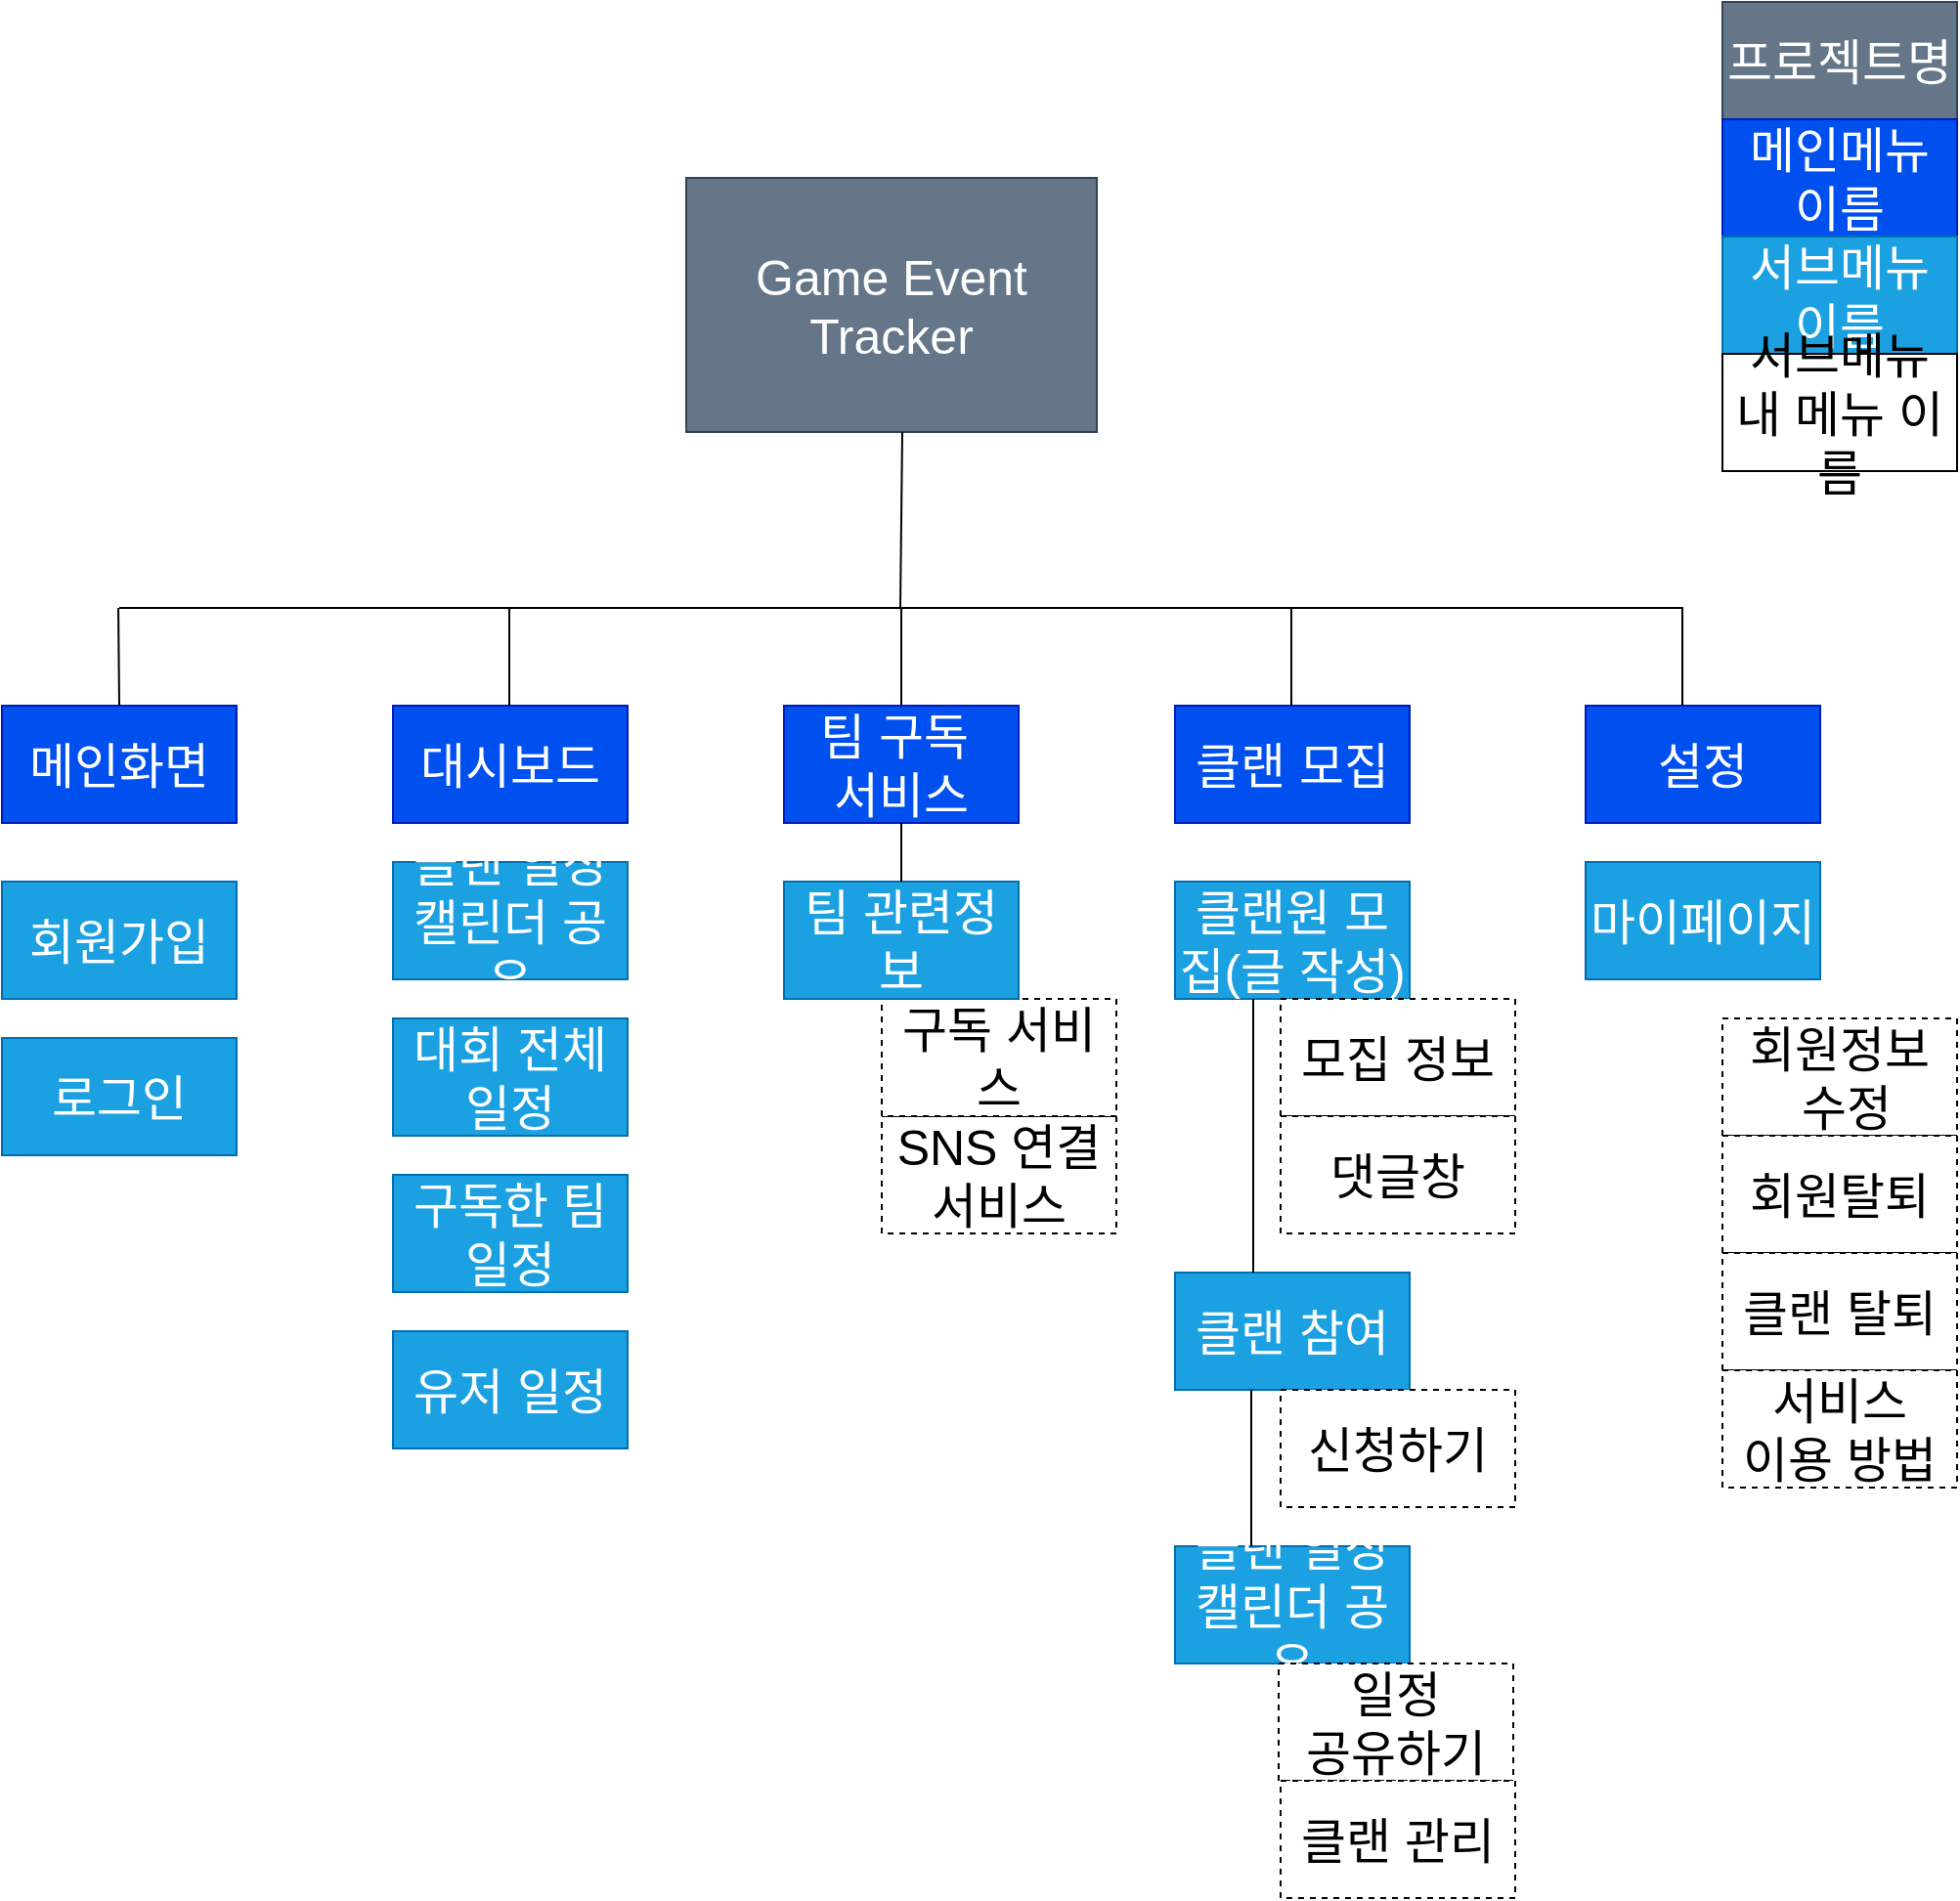 <mxfile version="24.0.2" type="github">
  <diagram name="페이지-1" id="Lf5ShrxYZs6vrPWNROka">
    <mxGraphModel dx="2261" dy="780" grid="1" gridSize="10" guides="1" tooltips="1" connect="1" arrows="1" fold="1" page="1" pageScale="1" pageWidth="827" pageHeight="1169" math="0" shadow="0">
      <root>
        <mxCell id="0" />
        <mxCell id="1" parent="0" />
        <mxCell id="boVoHQPEQ6CeYj3S7dCK-2" value="프로젝트명" style="rounded=0;whiteSpace=wrap;html=1;fillColor=#647687;fontColor=#ffffff;strokeColor=#314354;fontSize=25;" parent="1" vertex="1">
          <mxGeometry x="520" width="120" height="60" as="geometry" />
        </mxCell>
        <mxCell id="boVoHQPEQ6CeYj3S7dCK-3" value="메인메뉴 이름" style="rounded=0;whiteSpace=wrap;html=1;fillColor=#0050ef;fontColor=#ffffff;strokeColor=#001DBC;fontSize=25;" parent="1" vertex="1">
          <mxGeometry x="520" y="60" width="120" height="60" as="geometry" />
        </mxCell>
        <mxCell id="boVoHQPEQ6CeYj3S7dCK-4" value="서브메뉴 이름" style="rounded=0;whiteSpace=wrap;html=1;fillColor=#1ba1e2;fontColor=#ffffff;strokeColor=#006EAF;fontSize=25;" parent="1" vertex="1">
          <mxGeometry x="520" y="120" width="120" height="60" as="geometry" />
        </mxCell>
        <mxCell id="boVoHQPEQ6CeYj3S7dCK-5" value="서브메뉴 내 메뉴 이름" style="rounded=0;whiteSpace=wrap;html=1;fontSize=25;" parent="1" vertex="1">
          <mxGeometry x="520" y="180" width="120" height="60" as="geometry" />
        </mxCell>
        <mxCell id="boVoHQPEQ6CeYj3S7dCK-6" value="Game Event Tracker" style="rounded=0;whiteSpace=wrap;html=1;fillColor=#647687;fontColor=#ffffff;strokeColor=#314354;fontSize=25;" parent="1" vertex="1">
          <mxGeometry x="-10" y="90" width="210" height="130" as="geometry" />
        </mxCell>
        <mxCell id="boVoHQPEQ6CeYj3S7dCK-7" value="" style="endArrow=none;html=1;rounded=0;fontSize=25;" parent="1" edge="1">
          <mxGeometry width="50" height="50" relative="1" as="geometry">
            <mxPoint x="99.5" y="310" as="sourcePoint" />
            <mxPoint x="100.5" y="220" as="targetPoint" />
          </mxGeometry>
        </mxCell>
        <mxCell id="boVoHQPEQ6CeYj3S7dCK-8" value="" style="endArrow=none;html=1;rounded=0;fontSize=25;" parent="1" edge="1">
          <mxGeometry width="50" height="50" relative="1" as="geometry">
            <mxPoint x="-300" y="310" as="sourcePoint" />
            <mxPoint x="500" y="310" as="targetPoint" />
          </mxGeometry>
        </mxCell>
        <mxCell id="boVoHQPEQ6CeYj3S7dCK-9" value="" style="endArrow=none;html=1;rounded=0;exitX=0.5;exitY=0;exitDx=0;exitDy=0;fontSize=25;" parent="1" source="boVoHQPEQ6CeYj3S7dCK-13" edge="1">
          <mxGeometry width="50" height="50" relative="1" as="geometry">
            <mxPoint x="105" y="360" as="sourcePoint" />
            <mxPoint x="100" y="310" as="targetPoint" />
          </mxGeometry>
        </mxCell>
        <mxCell id="boVoHQPEQ6CeYj3S7dCK-10" value="대시보드" style="rounded=0;whiteSpace=wrap;html=1;fillColor=#0050ef;fontColor=#ffffff;strokeColor=#001DBC;fontSize=25;" parent="1" vertex="1">
          <mxGeometry x="-160" y="360" width="120" height="60" as="geometry" />
        </mxCell>
        <mxCell id="boVoHQPEQ6CeYj3S7dCK-13" value="팀 구독&amp;nbsp;&lt;div&gt;서비스&lt;/div&gt;" style="rounded=0;whiteSpace=wrap;html=1;fillColor=#0050ef;fontColor=#ffffff;strokeColor=#001DBC;fontSize=25;" parent="1" vertex="1">
          <mxGeometry x="40" y="360" width="120" height="60" as="geometry" />
        </mxCell>
        <mxCell id="boVoHQPEQ6CeYj3S7dCK-14" value="클랜 모집" style="rounded=0;whiteSpace=wrap;html=1;fillColor=#0050ef;fontColor=#ffffff;strokeColor=#001DBC;fontSize=25;" parent="1" vertex="1">
          <mxGeometry x="240" y="360" width="120" height="60" as="geometry" />
        </mxCell>
        <mxCell id="boVoHQPEQ6CeYj3S7dCK-15" value="설정" style="rounded=0;whiteSpace=wrap;html=1;fillColor=#0050ef;fontColor=#ffffff;strokeColor=#001DBC;fontSize=25;" parent="1" vertex="1">
          <mxGeometry x="450" y="360" width="120" height="60" as="geometry" />
        </mxCell>
        <mxCell id="boVoHQPEQ6CeYj3S7dCK-20" value="" style="endArrow=none;html=1;rounded=0;fontSize=25;" parent="1" edge="1">
          <mxGeometry width="50" height="50" relative="1" as="geometry">
            <mxPoint x="299.5" y="360" as="sourcePoint" />
            <mxPoint x="299.5" y="310" as="targetPoint" />
          </mxGeometry>
        </mxCell>
        <mxCell id="boVoHQPEQ6CeYj3S7dCK-21" value="" style="endArrow=none;html=1;rounded=0;fontSize=25;" parent="1" edge="1">
          <mxGeometry width="50" height="50" relative="1" as="geometry">
            <mxPoint x="499.5" y="360" as="sourcePoint" />
            <mxPoint x="499.5" y="310" as="targetPoint" />
          </mxGeometry>
        </mxCell>
        <mxCell id="boVoHQPEQ6CeYj3S7dCK-24" value="SNS 연결 서비스" style="rounded=0;whiteSpace=wrap;html=1;dashed=1;fontSize=25;" parent="1" vertex="1">
          <mxGeometry x="90" y="570" width="120" height="60" as="geometry" />
        </mxCell>
        <mxCell id="boVoHQPEQ6CeYj3S7dCK-25" value="구독 서비스" style="rounded=0;whiteSpace=wrap;html=1;dashed=1;fontSize=25;" parent="1" vertex="1">
          <mxGeometry x="90" y="510" width="120" height="60" as="geometry" />
        </mxCell>
        <mxCell id="boVoHQPEQ6CeYj3S7dCK-27" value="" style="endArrow=none;html=1;rounded=0;exitX=0.5;exitY=0;exitDx=0;exitDy=0;fontSize=25;" parent="1" edge="1">
          <mxGeometry width="50" height="50" relative="1" as="geometry">
            <mxPoint x="-100.5" y="360" as="sourcePoint" />
            <mxPoint x="-100.5" y="310" as="targetPoint" />
          </mxGeometry>
        </mxCell>
        <mxCell id="boVoHQPEQ6CeYj3S7dCK-28" value="팀 관련정보" style="rounded=0;whiteSpace=wrap;html=1;fillColor=#1ba1e2;fontColor=#ffffff;strokeColor=#006EAF;fontSize=25;" parent="1" vertex="1">
          <mxGeometry x="40" y="450" width="120" height="60" as="geometry" />
        </mxCell>
        <mxCell id="boVoHQPEQ6CeYj3S7dCK-29" value="" style="endArrow=none;html=1;rounded=0;exitX=0.5;exitY=0;exitDx=0;exitDy=0;entryX=0.5;entryY=1;entryDx=0;entryDy=0;fontSize=25;" parent="1" source="boVoHQPEQ6CeYj3S7dCK-28" target="boVoHQPEQ6CeYj3S7dCK-13" edge="1">
          <mxGeometry width="50" height="50" relative="1" as="geometry">
            <mxPoint x="80" y="450" as="sourcePoint" />
            <mxPoint x="110" y="420" as="targetPoint" />
          </mxGeometry>
        </mxCell>
        <mxCell id="boVoHQPEQ6CeYj3S7dCK-30" value="클랜원 모집(글 작성)" style="rounded=0;whiteSpace=wrap;html=1;fillColor=#1ba1e2;fontColor=#ffffff;strokeColor=#006EAF;fontSize=25;" parent="1" vertex="1">
          <mxGeometry x="240" y="450" width="120" height="60" as="geometry" />
        </mxCell>
        <mxCell id="boVoHQPEQ6CeYj3S7dCK-31" value="모집 정보" style="rounded=0;whiteSpace=wrap;html=1;dashed=1;fontSize=25;" parent="1" vertex="1">
          <mxGeometry x="294" y="510" width="120" height="60" as="geometry" />
        </mxCell>
        <mxCell id="boVoHQPEQ6CeYj3S7dCK-32" value="댓글창" style="rounded=0;whiteSpace=wrap;html=1;dashed=1;fontSize=25;" parent="1" vertex="1">
          <mxGeometry x="294" y="570" width="120" height="60" as="geometry" />
        </mxCell>
        <mxCell id="boVoHQPEQ6CeYj3S7dCK-33" value="클랜 참여" style="rounded=0;whiteSpace=wrap;html=1;fillColor=#1ba1e2;fontColor=#ffffff;strokeColor=#006EAF;fontSize=25;" parent="1" vertex="1">
          <mxGeometry x="240" y="650" width="120" height="60" as="geometry" />
        </mxCell>
        <mxCell id="boVoHQPEQ6CeYj3S7dCK-34" value="신청하기" style="rounded=0;whiteSpace=wrap;html=1;dashed=1;fontSize=25;" parent="1" vertex="1">
          <mxGeometry x="294" y="710" width="120" height="60" as="geometry" />
        </mxCell>
        <mxCell id="boVoHQPEQ6CeYj3S7dCK-38" value="클랜 일정 캘린더 공유" style="rounded=0;whiteSpace=wrap;html=1;fillColor=#1ba1e2;fontColor=#ffffff;strokeColor=#006EAF;fontSize=25;" parent="1" vertex="1">
          <mxGeometry x="240" y="790" width="120" height="60" as="geometry" />
        </mxCell>
        <mxCell id="boVoHQPEQ6CeYj3S7dCK-39" value="" style="endArrow=none;html=1;rounded=0;fontSize=25;" parent="1" edge="1">
          <mxGeometry width="50" height="50" relative="1" as="geometry">
            <mxPoint x="280" y="650" as="sourcePoint" />
            <mxPoint x="280" y="510" as="targetPoint" />
          </mxGeometry>
        </mxCell>
        <mxCell id="boVoHQPEQ6CeYj3S7dCK-40" value="" style="endArrow=none;html=1;rounded=0;fontSize=25;" parent="1" edge="1">
          <mxGeometry width="50" height="50" relative="1" as="geometry">
            <mxPoint x="279" y="790" as="sourcePoint" />
            <mxPoint x="279" y="710" as="targetPoint" />
          </mxGeometry>
        </mxCell>
        <mxCell id="boVoHQPEQ6CeYj3S7dCK-41" value="클랜 일정 캘린더 공유" style="rounded=0;whiteSpace=wrap;html=1;fillColor=#1ba1e2;fontColor=#ffffff;strokeColor=#006EAF;fontSize=25;" parent="1" vertex="1">
          <mxGeometry x="-160" y="440" width="120" height="60" as="geometry" />
        </mxCell>
        <mxCell id="boVoHQPEQ6CeYj3S7dCK-42" value="대회 전체 일정" style="rounded=0;whiteSpace=wrap;html=1;fillColor=#1ba1e2;fontColor=#ffffff;strokeColor=#006EAF;fontSize=25;" parent="1" vertex="1">
          <mxGeometry x="-160" y="520" width="120" height="60" as="geometry" />
        </mxCell>
        <mxCell id="boVoHQPEQ6CeYj3S7dCK-43" value="구독한 팀 일정" style="rounded=0;whiteSpace=wrap;html=1;fillColor=#1ba1e2;fontColor=#ffffff;strokeColor=#006EAF;fontSize=25;" parent="1" vertex="1">
          <mxGeometry x="-160" y="600" width="120" height="60" as="geometry" />
        </mxCell>
        <mxCell id="boVoHQPEQ6CeYj3S7dCK-152" value="마이페이지" style="rounded=0;whiteSpace=wrap;html=1;fillColor=#1ba1e2;fontColor=#ffffff;strokeColor=#006EAF;fontSize=25;" parent="1" vertex="1">
          <mxGeometry x="450" y="440" width="120" height="60" as="geometry" />
        </mxCell>
        <mxCell id="boVoHQPEQ6CeYj3S7dCK-210" value="회원정보&lt;br&gt;&amp;nbsp;수정" style="rounded=0;whiteSpace=wrap;html=1;dashed=1;fontSize=25;" parent="1" vertex="1">
          <mxGeometry x="520" y="520" width="120" height="60" as="geometry" />
        </mxCell>
        <mxCell id="boVoHQPEQ6CeYj3S7dCK-211" value="회원탈퇴" style="rounded=0;whiteSpace=wrap;html=1;dashed=1;fontSize=25;" parent="1" vertex="1">
          <mxGeometry x="520" y="580" width="120" height="60" as="geometry" />
        </mxCell>
        <mxCell id="boVoHQPEQ6CeYj3S7dCK-212" value="클랜 탈퇴" style="rounded=0;whiteSpace=wrap;html=1;dashed=1;fontSize=25;" parent="1" vertex="1">
          <mxGeometry x="520" y="640" width="120" height="60" as="geometry" />
        </mxCell>
        <mxCell id="opNIvI_rJIlRelTjN4q4-1" value="유저 일정" style="rounded=0;whiteSpace=wrap;html=1;fillColor=#1ba1e2;fontColor=#ffffff;strokeColor=#006EAF;fontSize=25;" parent="1" vertex="1">
          <mxGeometry x="-160" y="680" width="120" height="60" as="geometry" />
        </mxCell>
        <mxCell id="opNIvI_rJIlRelTjN4q4-2" value="메인화면" style="rounded=0;whiteSpace=wrap;html=1;fillColor=#0050ef;fontColor=#ffffff;strokeColor=#001DBC;fontSize=25;" parent="1" vertex="1">
          <mxGeometry x="-360" y="360" width="120" height="60" as="geometry" />
        </mxCell>
        <mxCell id="opNIvI_rJIlRelTjN4q4-5" value="" style="endArrow=none;html=1;rounded=0;fontSize=25;exitX=0.5;exitY=0;exitDx=0;exitDy=0;" parent="1" source="opNIvI_rJIlRelTjN4q4-2" edge="1">
          <mxGeometry width="50" height="50" relative="1" as="geometry">
            <mxPoint x="-300" y="340" as="sourcePoint" />
            <mxPoint x="-300.48" y="310" as="targetPoint" />
          </mxGeometry>
        </mxCell>
        <mxCell id="opNIvI_rJIlRelTjN4q4-6" value="회원가입" style="rounded=0;whiteSpace=wrap;html=1;fillColor=#1ba1e2;fontColor=#ffffff;strokeColor=#006EAF;fontSize=25;" parent="1" vertex="1">
          <mxGeometry x="-360" y="450" width="120" height="60" as="geometry" />
        </mxCell>
        <mxCell id="opNIvI_rJIlRelTjN4q4-7" value="로그인" style="rounded=0;whiteSpace=wrap;html=1;fillColor=#1ba1e2;fontColor=#ffffff;strokeColor=#006EAF;fontSize=25;" parent="1" vertex="1">
          <mxGeometry x="-360" y="530" width="120" height="60" as="geometry" />
        </mxCell>
        <mxCell id="opNIvI_rJIlRelTjN4q4-9" value="서비스&lt;div&gt;이용 방법&lt;/div&gt;" style="rounded=0;whiteSpace=wrap;html=1;dashed=1;fontSize=25;" parent="1" vertex="1">
          <mxGeometry x="520" y="700" width="120" height="60" as="geometry" />
        </mxCell>
        <mxCell id="opNIvI_rJIlRelTjN4q4-12" value="일정&lt;div&gt;공유하기&lt;/div&gt;" style="rounded=0;whiteSpace=wrap;html=1;dashed=1;fontSize=25;" parent="1" vertex="1">
          <mxGeometry x="293" y="850" width="120" height="60" as="geometry" />
        </mxCell>
        <mxCell id="opNIvI_rJIlRelTjN4q4-13" value="클랜&amp;nbsp;&lt;span style=&quot;background-color: initial;&quot;&gt;관리&lt;/span&gt;" style="rounded=0;whiteSpace=wrap;html=1;dashed=1;fontSize=25;" parent="1" vertex="1">
          <mxGeometry x="294" y="910" width="120" height="60" as="geometry" />
        </mxCell>
      </root>
    </mxGraphModel>
  </diagram>
</mxfile>
